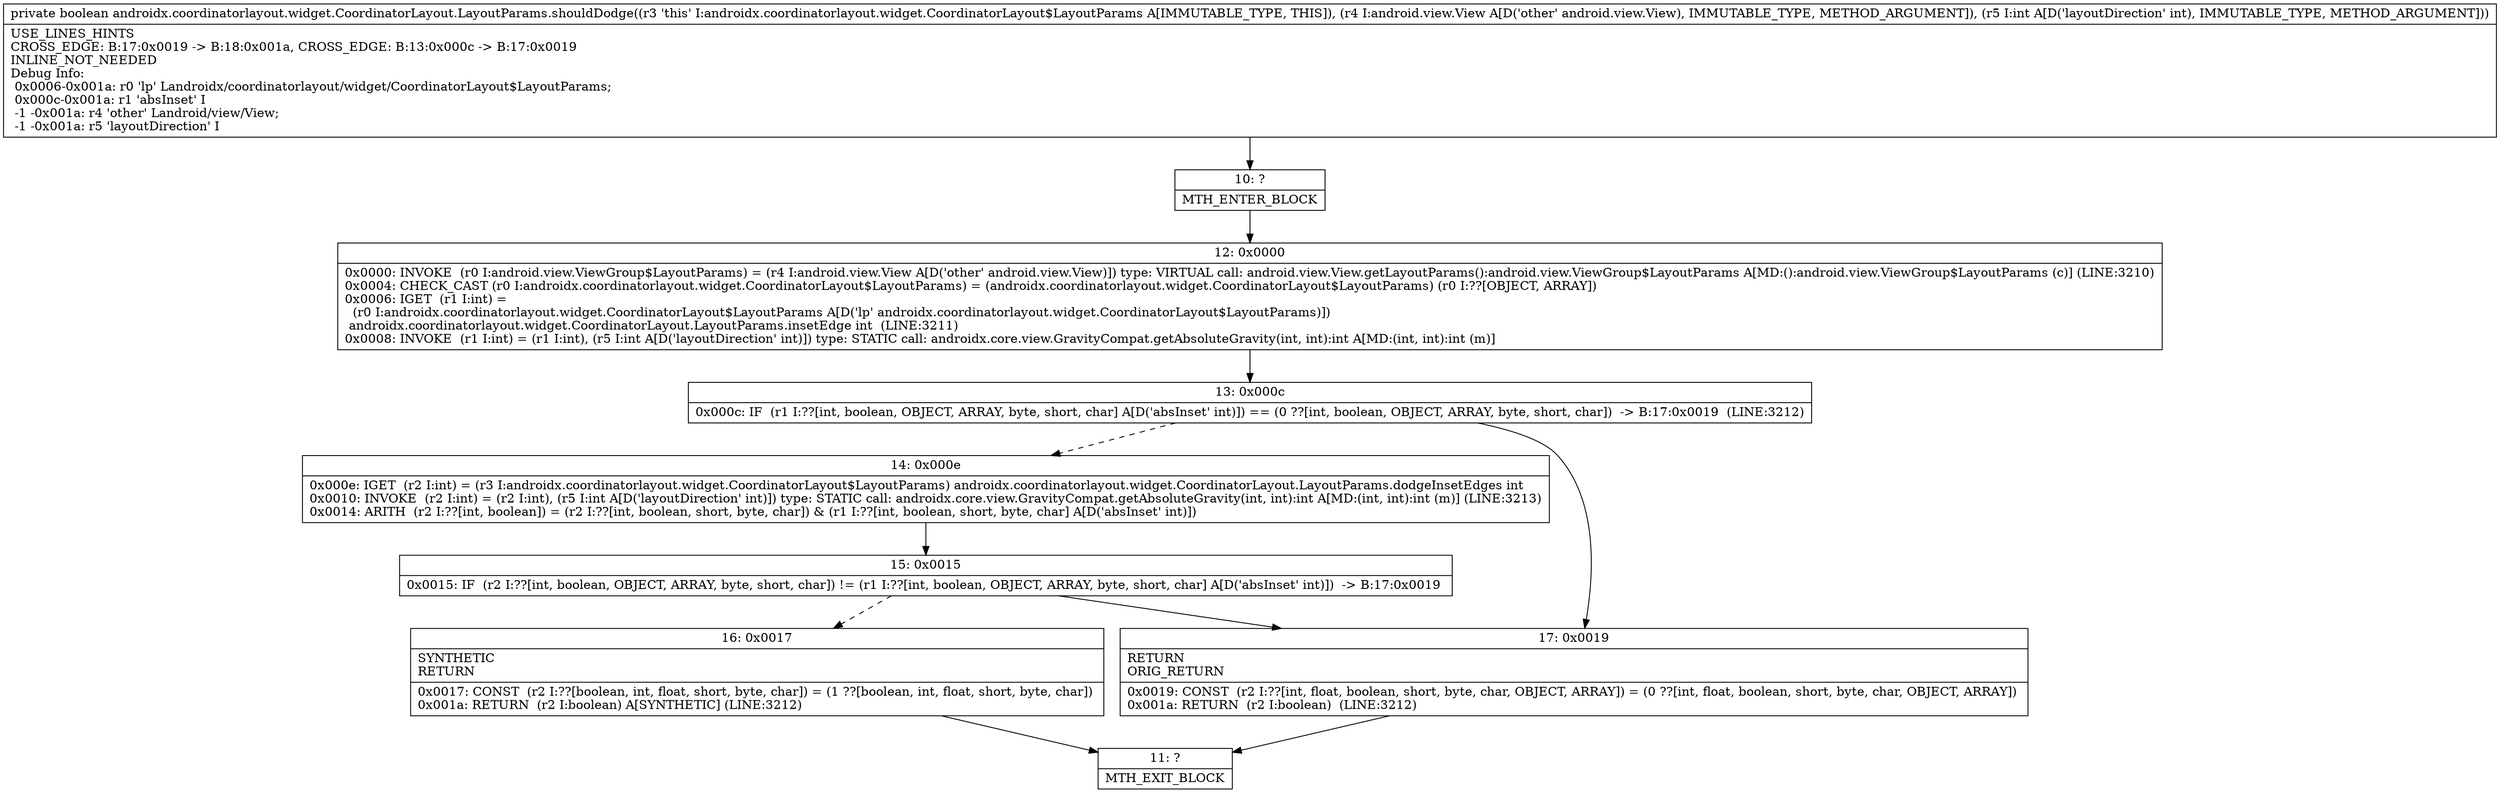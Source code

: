 digraph "CFG forandroidx.coordinatorlayout.widget.CoordinatorLayout.LayoutParams.shouldDodge(Landroid\/view\/View;I)Z" {
Node_10 [shape=record,label="{10\:\ ?|MTH_ENTER_BLOCK\l}"];
Node_12 [shape=record,label="{12\:\ 0x0000|0x0000: INVOKE  (r0 I:android.view.ViewGroup$LayoutParams) = (r4 I:android.view.View A[D('other' android.view.View)]) type: VIRTUAL call: android.view.View.getLayoutParams():android.view.ViewGroup$LayoutParams A[MD:():android.view.ViewGroup$LayoutParams (c)] (LINE:3210)\l0x0004: CHECK_CAST (r0 I:androidx.coordinatorlayout.widget.CoordinatorLayout$LayoutParams) = (androidx.coordinatorlayout.widget.CoordinatorLayout$LayoutParams) (r0 I:??[OBJECT, ARRAY]) \l0x0006: IGET  (r1 I:int) = \l  (r0 I:androidx.coordinatorlayout.widget.CoordinatorLayout$LayoutParams A[D('lp' androidx.coordinatorlayout.widget.CoordinatorLayout$LayoutParams)])\l androidx.coordinatorlayout.widget.CoordinatorLayout.LayoutParams.insetEdge int  (LINE:3211)\l0x0008: INVOKE  (r1 I:int) = (r1 I:int), (r5 I:int A[D('layoutDirection' int)]) type: STATIC call: androidx.core.view.GravityCompat.getAbsoluteGravity(int, int):int A[MD:(int, int):int (m)]\l}"];
Node_13 [shape=record,label="{13\:\ 0x000c|0x000c: IF  (r1 I:??[int, boolean, OBJECT, ARRAY, byte, short, char] A[D('absInset' int)]) == (0 ??[int, boolean, OBJECT, ARRAY, byte, short, char])  \-\> B:17:0x0019  (LINE:3212)\l}"];
Node_14 [shape=record,label="{14\:\ 0x000e|0x000e: IGET  (r2 I:int) = (r3 I:androidx.coordinatorlayout.widget.CoordinatorLayout$LayoutParams) androidx.coordinatorlayout.widget.CoordinatorLayout.LayoutParams.dodgeInsetEdges int \l0x0010: INVOKE  (r2 I:int) = (r2 I:int), (r5 I:int A[D('layoutDirection' int)]) type: STATIC call: androidx.core.view.GravityCompat.getAbsoluteGravity(int, int):int A[MD:(int, int):int (m)] (LINE:3213)\l0x0014: ARITH  (r2 I:??[int, boolean]) = (r2 I:??[int, boolean, short, byte, char]) & (r1 I:??[int, boolean, short, byte, char] A[D('absInset' int)]) \l}"];
Node_15 [shape=record,label="{15\:\ 0x0015|0x0015: IF  (r2 I:??[int, boolean, OBJECT, ARRAY, byte, short, char]) != (r1 I:??[int, boolean, OBJECT, ARRAY, byte, short, char] A[D('absInset' int)])  \-\> B:17:0x0019 \l}"];
Node_16 [shape=record,label="{16\:\ 0x0017|SYNTHETIC\lRETURN\l|0x0017: CONST  (r2 I:??[boolean, int, float, short, byte, char]) = (1 ??[boolean, int, float, short, byte, char]) \l0x001a: RETURN  (r2 I:boolean) A[SYNTHETIC] (LINE:3212)\l}"];
Node_11 [shape=record,label="{11\:\ ?|MTH_EXIT_BLOCK\l}"];
Node_17 [shape=record,label="{17\:\ 0x0019|RETURN\lORIG_RETURN\l|0x0019: CONST  (r2 I:??[int, float, boolean, short, byte, char, OBJECT, ARRAY]) = (0 ??[int, float, boolean, short, byte, char, OBJECT, ARRAY]) \l0x001a: RETURN  (r2 I:boolean)  (LINE:3212)\l}"];
MethodNode[shape=record,label="{private boolean androidx.coordinatorlayout.widget.CoordinatorLayout.LayoutParams.shouldDodge((r3 'this' I:androidx.coordinatorlayout.widget.CoordinatorLayout$LayoutParams A[IMMUTABLE_TYPE, THIS]), (r4 I:android.view.View A[D('other' android.view.View), IMMUTABLE_TYPE, METHOD_ARGUMENT]), (r5 I:int A[D('layoutDirection' int), IMMUTABLE_TYPE, METHOD_ARGUMENT]))  | USE_LINES_HINTS\lCROSS_EDGE: B:17:0x0019 \-\> B:18:0x001a, CROSS_EDGE: B:13:0x000c \-\> B:17:0x0019\lINLINE_NOT_NEEDED\lDebug Info:\l  0x0006\-0x001a: r0 'lp' Landroidx\/coordinatorlayout\/widget\/CoordinatorLayout$LayoutParams;\l  0x000c\-0x001a: r1 'absInset' I\l  \-1 \-0x001a: r4 'other' Landroid\/view\/View;\l  \-1 \-0x001a: r5 'layoutDirection' I\l}"];
MethodNode -> Node_10;Node_10 -> Node_12;
Node_12 -> Node_13;
Node_13 -> Node_14[style=dashed];
Node_13 -> Node_17;
Node_14 -> Node_15;
Node_15 -> Node_16[style=dashed];
Node_15 -> Node_17;
Node_16 -> Node_11;
Node_17 -> Node_11;
}

